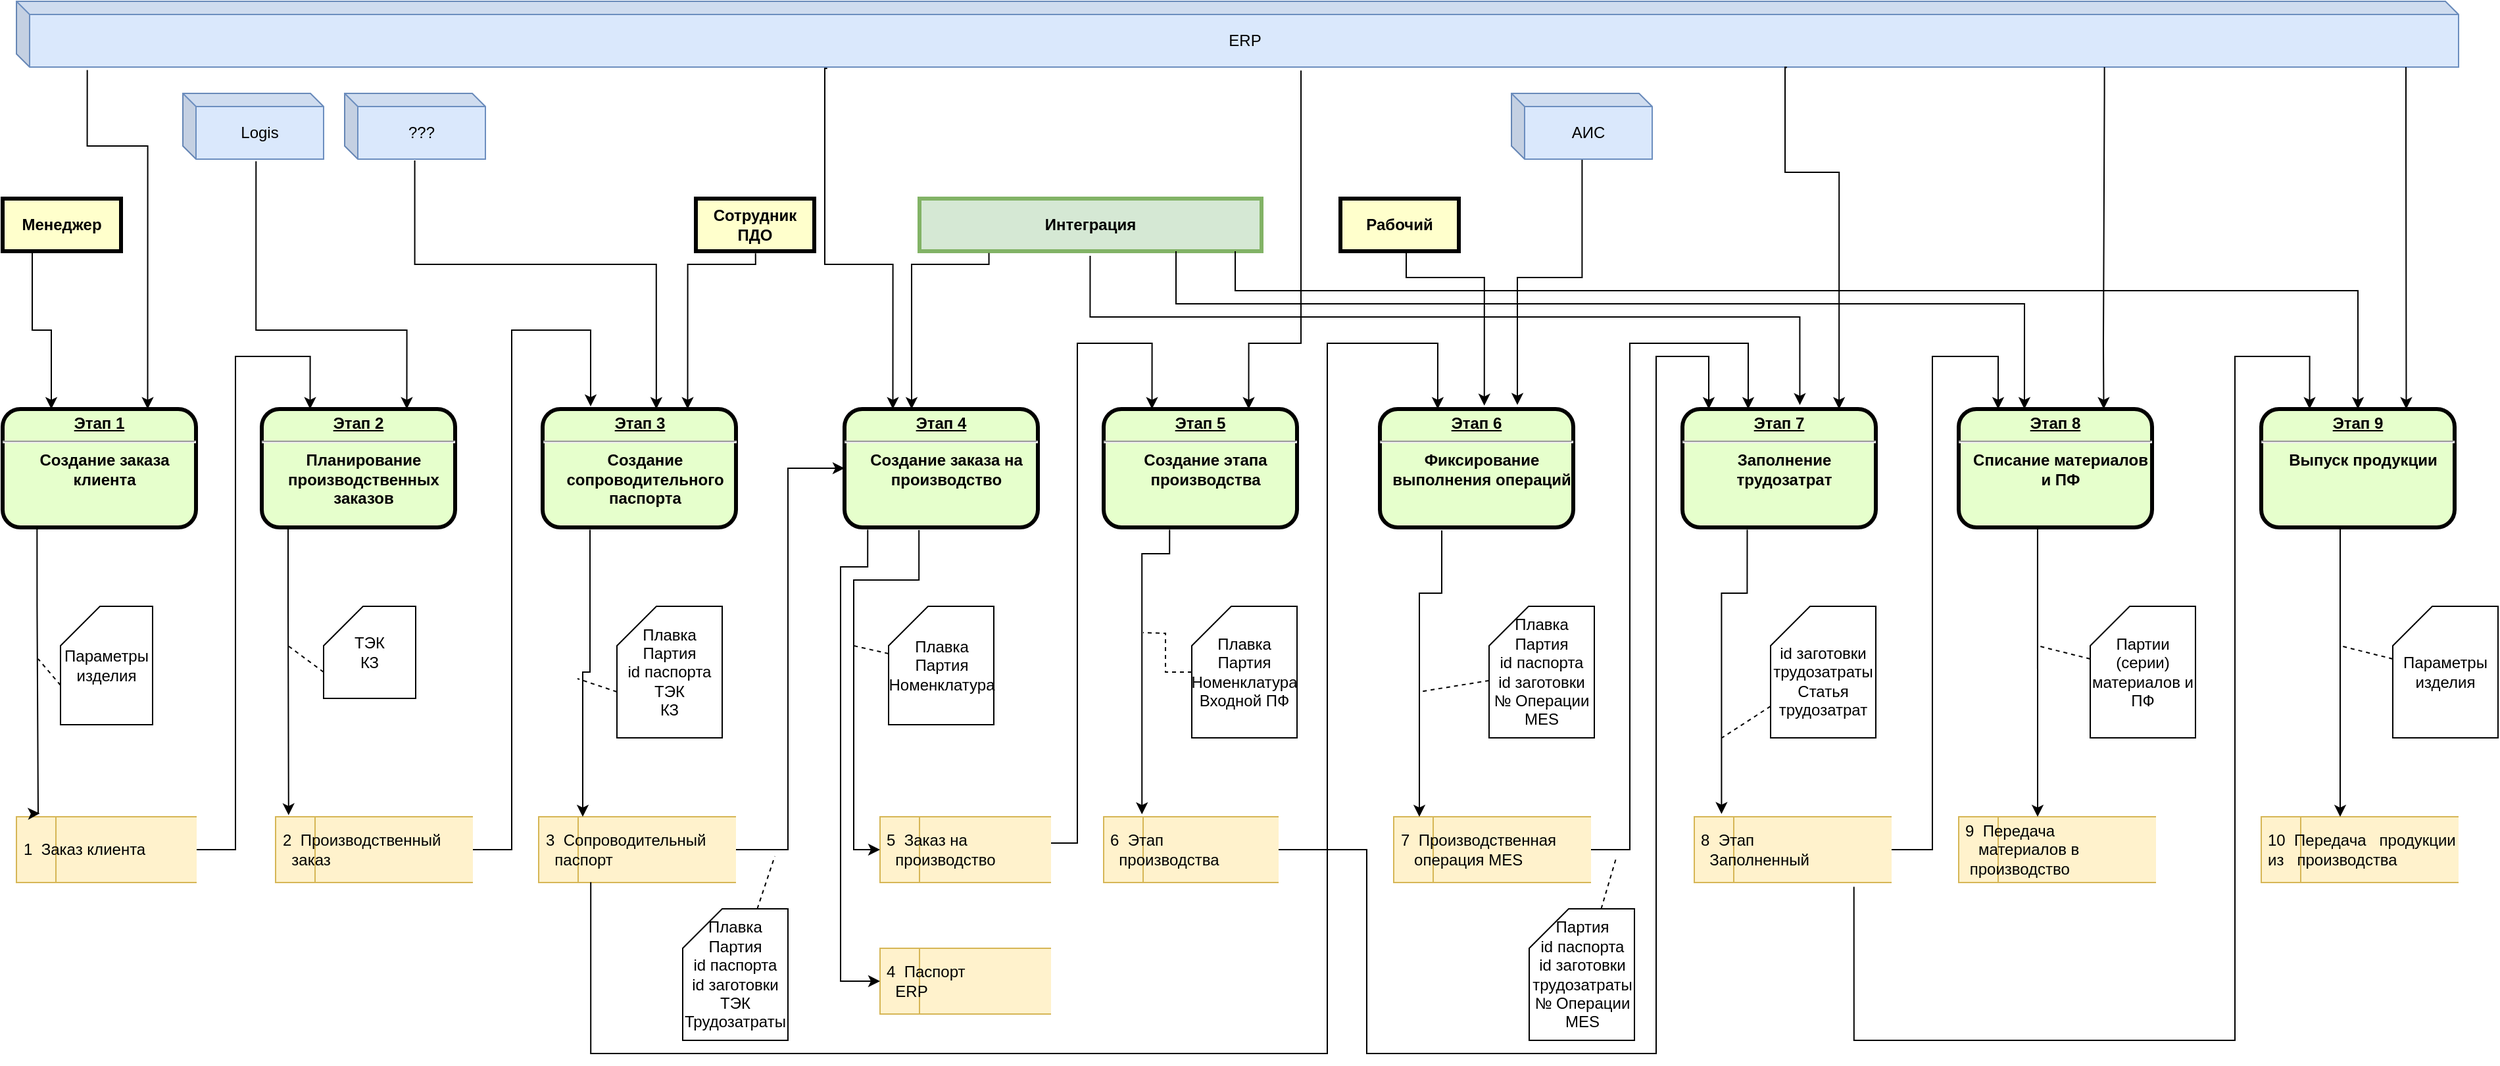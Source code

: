 <mxfile version="20.2.3" type="github">
  <diagram name="Page-1" id="c7558073-3199-34d8-9f00-42111426c3f3">
    <mxGraphModel dx="2425" dy="968" grid="1" gridSize="10" guides="1" tooltips="1" connect="1" arrows="1" fold="1" page="1" pageScale="1" pageWidth="826" pageHeight="1169" background="none" math="0" shadow="0">
      <root>
        <mxCell id="0" />
        <mxCell id="1" parent="0" />
        <mxCell id="8" value="&lt;p style=&quot;margin: 0px; margin-top: 4px; text-align: center; text-decoration: underline;&quot;&gt;&lt;strong&gt;Этап 1&lt;/strong&gt;&lt;/p&gt;&lt;hr&gt;&lt;p style=&quot;margin: 0px; margin-left: 8px;&quot;&gt;Создание заказа клиента&lt;/p&gt;" style="verticalAlign=middle;align=center;overflow=fill;fontSize=12;fontFamily=Helvetica;html=1;rounded=1;fontStyle=1;strokeWidth=3;fillColor=#E6FFCC;whiteSpace=wrap;" parent="1" vertex="1">
          <mxGeometry x="-797" y="320" width="147" height="90" as="geometry" />
        </mxCell>
        <mxCell id="12" value="Менеджер" style="whiteSpace=wrap;align=center;verticalAlign=middle;fontStyle=1;strokeWidth=3;fillColor=#FFFFCC" parent="1" vertex="1">
          <mxGeometry x="-797" y="160" width="90" height="40" as="geometry" />
        </mxCell>
        <mxCell id="iLyNXibkhxgOzHxXVg3C-97" value="ERP" style="shape=cube;whiteSpace=wrap;html=1;boundedLbl=1;backgroundOutline=1;darkOpacity=0.05;darkOpacity2=0.1;size=10;fillColor=#dae8fc;strokeColor=#6c8ebf;" parent="1" vertex="1">
          <mxGeometry x="-786.5" y="10" width="1856.5" height="50" as="geometry" />
        </mxCell>
        <mxCell id="iLyNXibkhxgOzHxXVg3C-98" value="Logis" style="shape=cube;whiteSpace=wrap;html=1;boundedLbl=1;backgroundOutline=1;darkOpacity=0.05;darkOpacity2=0.1;size=10;fillColor=#dae8fc;strokeColor=#6c8ebf;" parent="1" vertex="1">
          <mxGeometry x="-660" y="80" width="107" height="50" as="geometry" />
        </mxCell>
        <mxCell id="iLyNXibkhxgOzHxXVg3C-99" value="???" style="shape=cube;whiteSpace=wrap;html=1;boundedLbl=1;backgroundOutline=1;darkOpacity=0.05;darkOpacity2=0.1;size=10;fillColor=#dae8fc;strokeColor=#6c8ebf;" parent="1" vertex="1">
          <mxGeometry x="-537" y="80" width="107" height="50" as="geometry" />
        </mxCell>
        <mxCell id="iLyNXibkhxgOzHxXVg3C-100" value="АИС" style="shape=cube;whiteSpace=wrap;html=1;boundedLbl=1;backgroundOutline=1;darkOpacity=0.05;darkOpacity2=0.1;size=10;fillColor=#dae8fc;strokeColor=#6c8ebf;" parent="1" vertex="1">
          <mxGeometry x="350" y="80" width="107" height="50" as="geometry" />
        </mxCell>
        <mxCell id="iLyNXibkhxgOzHxXVg3C-102" value="Сотрудник ПДО" style="whiteSpace=wrap;align=center;verticalAlign=middle;fontStyle=1;strokeWidth=3;fillColor=#FFFFCC" parent="1" vertex="1">
          <mxGeometry x="-270" y="160" width="90" height="40" as="geometry" />
        </mxCell>
        <mxCell id="iLyNXibkhxgOzHxXVg3C-103" value="Интеграция" style="whiteSpace=wrap;align=center;verticalAlign=middle;fontStyle=1;strokeWidth=3;fillColor=#d5e8d4;strokeColor=#82b366;" parent="1" vertex="1">
          <mxGeometry x="-100" y="160" width="260" height="40" as="geometry" />
        </mxCell>
        <mxCell id="iLyNXibkhxgOzHxXVg3C-104" value="Рабочий" style="whiteSpace=wrap;align=center;verticalAlign=middle;fontStyle=1;strokeWidth=3;fillColor=#FFFFCC" parent="1" vertex="1">
          <mxGeometry x="220" y="160" width="90" height="40" as="geometry" />
        </mxCell>
        <mxCell id="iLyNXibkhxgOzHxXVg3C-105" value="&lt;p style=&quot;margin: 0px; margin-top: 4px; text-align: center; text-decoration: underline;&quot;&gt;&lt;strong&gt;Этап 2&lt;/strong&gt;&lt;/p&gt;&lt;hr&gt;&lt;p style=&quot;margin: 0px; margin-left: 8px;&quot;&gt;Планирование производственных заказов&lt;/p&gt;" style="verticalAlign=middle;align=center;overflow=fill;fontSize=12;fontFamily=Helvetica;html=1;rounded=1;fontStyle=1;strokeWidth=3;fillColor=#E6FFCC;whiteSpace=wrap;" parent="1" vertex="1">
          <mxGeometry x="-600" y="320" width="147" height="90" as="geometry" />
        </mxCell>
        <mxCell id="iLyNXibkhxgOzHxXVg3C-106" value="&lt;p style=&quot;margin: 0px; margin-top: 4px; text-align: center; text-decoration: underline;&quot;&gt;&lt;strong&gt;Этап 3&lt;/strong&gt;&lt;/p&gt;&lt;hr&gt;&lt;p style=&quot;margin: 0px; margin-left: 8px;&quot;&gt;Создание сопроводительного паспорта&lt;/p&gt;" style="verticalAlign=middle;align=center;overflow=fill;fontSize=12;fontFamily=Helvetica;html=1;rounded=1;fontStyle=1;strokeWidth=3;fillColor=#E6FFCC;whiteSpace=wrap;" parent="1" vertex="1">
          <mxGeometry x="-386.5" y="320" width="147" height="90" as="geometry" />
        </mxCell>
        <mxCell id="iLyNXibkhxgOzHxXVg3C-107" value="&lt;p style=&quot;margin: 0px; margin-top: 4px; text-align: center; text-decoration: underline;&quot;&gt;&lt;strong&gt;Этап 4&lt;/strong&gt;&lt;/p&gt;&lt;hr&gt;&lt;p style=&quot;margin: 0px; margin-left: 8px;&quot;&gt;Создание заказа на производство&lt;/p&gt;" style="verticalAlign=middle;align=center;overflow=fill;fontSize=12;fontFamily=Helvetica;html=1;rounded=1;fontStyle=1;strokeWidth=3;fillColor=#E6FFCC;whiteSpace=wrap;" parent="1" vertex="1">
          <mxGeometry x="-157" y="320" width="147" height="90" as="geometry" />
        </mxCell>
        <mxCell id="iLyNXibkhxgOzHxXVg3C-108" value="&lt;p style=&quot;margin: 0px; margin-top: 4px; text-align: center; text-decoration: underline;&quot;&gt;&lt;strong&gt;Этап 6&lt;/strong&gt;&lt;/p&gt;&lt;hr&gt;&lt;p style=&quot;margin: 0px; margin-left: 8px;&quot;&gt;Фиксирование выполнения операций&lt;/p&gt;" style="verticalAlign=middle;align=center;overflow=fill;fontSize=12;fontFamily=Helvetica;html=1;rounded=1;fontStyle=1;strokeWidth=3;fillColor=#E6FFCC;whiteSpace=wrap;" parent="1" vertex="1">
          <mxGeometry x="250" y="320" width="147" height="90" as="geometry" />
        </mxCell>
        <mxCell id="iLyNXibkhxgOzHxXVg3C-109" value="&lt;p style=&quot;margin: 0px; margin-top: 4px; text-align: center; text-decoration: underline;&quot;&gt;&lt;strong&gt;Этап 7&lt;/strong&gt;&lt;/p&gt;&lt;hr&gt;&lt;p style=&quot;margin: 0px; margin-left: 8px;&quot;&gt;Заполнение трудозатрат&lt;/p&gt;" style="verticalAlign=middle;align=center;overflow=fill;fontSize=12;fontFamily=Helvetica;html=1;rounded=1;fontStyle=1;strokeWidth=3;fillColor=#E6FFCC;whiteSpace=wrap;shadow=0;" parent="1" vertex="1">
          <mxGeometry x="480" y="320" width="147" height="90" as="geometry" />
        </mxCell>
        <mxCell id="iLyNXibkhxgOzHxXVg3C-110" value="&lt;p style=&quot;margin: 0px; margin-top: 4px; text-align: center; text-decoration: underline;&quot;&gt;&lt;strong&gt;Этап 8&lt;/strong&gt;&lt;/p&gt;&lt;hr&gt;&lt;p style=&quot;margin: 0px; margin-left: 8px;&quot;&gt;Списание материалов и ПФ&lt;/p&gt;" style="verticalAlign=middle;align=center;overflow=fill;fontSize=12;fontFamily=Helvetica;html=1;rounded=1;fontStyle=1;strokeWidth=3;fillColor=#E6FFCC;whiteSpace=wrap;" parent="1" vertex="1">
          <mxGeometry x="690" y="320" width="147" height="90" as="geometry" />
        </mxCell>
        <mxCell id="iLyNXibkhxgOzHxXVg3C-129" value="1&lt;span style=&quot;white-space: pre;&quot;&gt; &lt;/span&gt;&amp;nbsp;Заказ клиента" style="html=1;dashed=0;whitespace=wrap;shape=mxgraph.dfd.dataStoreID;align=left;spacingLeft=3;points=[[0,0],[0.5,0],[1,0],[0,0.5],[1,0.5],[0,1],[0.5,1],[1,1]];fillColor=#fff2cc;strokeColor=#d6b656;" parent="1" vertex="1">
          <mxGeometry x="-786.5" y="630" width="137" height="50" as="geometry" />
        </mxCell>
        <mxCell id="iLyNXibkhxgOzHxXVg3C-130" value="2&lt;span style=&quot;white-space: pre;&quot;&gt; &lt;/span&gt;&amp;nbsp;Производственный &lt;span style=&quot;white-space: pre;&quot;&gt; &lt;/span&gt;&amp;nbsp;заказ" style="html=1;dashed=0;whitespace=wrap;shape=mxgraph.dfd.dataStoreID;align=left;spacingLeft=3;points=[[0,0],[0.5,0],[1,0],[0,0.5],[1,0.5],[0,1],[0.5,1],[1,1]];whiteSpace=wrap;fillColor=#fff2cc;strokeColor=#d6b656;" parent="1" vertex="1">
          <mxGeometry x="-589.5" y="630" width="150" height="50" as="geometry" />
        </mxCell>
        <mxCell id="iLyNXibkhxgOzHxXVg3C-131" value="3&lt;span style=&quot;white-space: pre;&quot;&gt; &lt;/span&gt;&amp;nbsp;Сопроводительный &lt;span style=&quot;white-space: pre;&quot;&gt; &lt;/span&gt;&amp;nbsp;паспорт" style="html=1;dashed=0;whitespace=wrap;shape=mxgraph.dfd.dataStoreID;align=left;spacingLeft=3;points=[[0,0],[0.5,0],[1,0],[0,0.5],[1,0.5],[0,1],[0.5,1],[1,1]];whiteSpace=wrap;fillColor=#fff2cc;strokeColor=#d6b656;" parent="1" vertex="1">
          <mxGeometry x="-389.5" y="630" width="150" height="50" as="geometry" />
        </mxCell>
        <mxCell id="iLyNXibkhxgOzHxXVg3C-132" value="4&lt;span style=&quot;white-space: pre;&quot;&gt; &lt;/span&gt;&amp;nbsp;Паспорт&amp;nbsp;&lt;span style=&quot;white-space: pre;&quot;&gt; &lt;/span&gt;&amp;nbsp;&lt;br&gt;&lt;span style=&quot;white-space: pre;&quot;&gt; &lt;/span&gt;&amp;nbsp;ERP" style="html=1;dashed=0;whitespace=wrap;shape=mxgraph.dfd.dataStoreID;align=left;spacingLeft=3;points=[[0,0],[0.5,0],[1,0],[0,0.5],[1,0.5],[0,1],[0.5,1],[1,1]];whiteSpace=wrap;fillColor=#fff2cc;strokeColor=#d6b656;" parent="1" vertex="1">
          <mxGeometry x="-130" y="730" width="130" height="50" as="geometry" />
        </mxCell>
        <mxCell id="iLyNXibkhxgOzHxXVg3C-133" value="5&lt;span style=&quot;white-space: pre;&quot;&gt; &lt;/span&gt;&amp;nbsp;Заказ на &lt;span style=&quot;white-space: pre;&quot;&gt; &lt;/span&gt;&amp;nbsp;производство" style="html=1;dashed=0;whitespace=wrap;shape=mxgraph.dfd.dataStoreID;align=left;spacingLeft=3;points=[[0,0],[0.5,0],[1,0],[0,0.5],[1,0.5],[0,1],[0.5,1],[1,1]];whiteSpace=wrap;fillColor=#fff2cc;strokeColor=#d6b656;" parent="1" vertex="1">
          <mxGeometry x="-130" y="630" width="130" height="50" as="geometry" />
        </mxCell>
        <mxCell id="iLyNXibkhxgOzHxXVg3C-134" value="6&lt;span style=&quot;white-space: pre;&quot;&gt; &lt;/span&gt;&amp;nbsp;Этап&lt;br&gt;&lt;span style=&quot;white-space: pre;&quot;&gt; &lt;/span&gt;&amp;nbsp;производства" style="html=1;dashed=0;whitespace=wrap;shape=mxgraph.dfd.dataStoreID;align=left;spacingLeft=3;points=[[0,0],[0.5,0],[1,0],[0,0.5],[1,0.5],[0,1],[0.5,1],[1,1]];whiteSpace=wrap;fillColor=#fff2cc;strokeColor=#d6b656;" parent="1" vertex="1">
          <mxGeometry x="40" y="630" width="133" height="50" as="geometry" />
        </mxCell>
        <mxCell id="iLyNXibkhxgOzHxXVg3C-135" value="7&lt;span style=&quot;white-space: pre;&quot;&gt; &lt;/span&gt;&amp;nbsp;Производственная&lt;br&gt;&amp;nbsp;&lt;span style=&quot;white-space: pre;&quot;&gt; &lt;/span&gt;&amp;nbsp;операция MES" style="html=1;dashed=0;whitespace=wrap;shape=mxgraph.dfd.dataStoreID;align=left;spacingLeft=3;points=[[0,0],[0.5,0],[1,0],[0,0.5],[1,0.5],[0,1],[0.5,1],[1,1]];whiteSpace=wrap;fillColor=#fff2cc;strokeColor=#d6b656;" parent="1" vertex="1">
          <mxGeometry x="260.5" y="630" width="150" height="50" as="geometry" />
        </mxCell>
        <mxCell id="iLyNXibkhxgOzHxXVg3C-136" value="8&lt;span style=&quot;white-space: pre;&quot;&gt; &lt;/span&gt;&amp;nbsp;Этап&amp;nbsp;&lt;br&gt;&lt;span style=&quot;white-space: pre;&quot;&gt; &lt;/span&gt;&amp;nbsp;Заполненный" style="html=1;dashed=0;whitespace=wrap;shape=mxgraph.dfd.dataStoreID;align=left;spacingLeft=3;points=[[0,0],[0.5,0],[1,0],[0,0.5],[1,0.5],[0,1],[0.5,1],[1,1]];whiteSpace=wrap;fillColor=#fff2cc;strokeColor=#d6b656;" parent="1" vertex="1">
          <mxGeometry x="489" y="630" width="150" height="50" as="geometry" />
        </mxCell>
        <mxCell id="iLyNXibkhxgOzHxXVg3C-137" value="9&lt;span style=&quot;white-space: pre;&quot;&gt; &lt;/span&gt; Передача &lt;span style=&quot;white-space: pre;&quot;&gt; &lt;/span&gt; &lt;span style=&quot;white-space: pre;&quot;&gt; &lt;/span&gt;материалов в &lt;span style=&quot;white-space: pre;&quot;&gt; &lt;/span&gt;производство" style="html=1;dashed=0;whitespace=wrap;shape=mxgraph.dfd.dataStoreID;align=left;spacingLeft=3;points=[[0,0],[0.5,0],[1,0],[0,0.5],[1,0.5],[0,1],[0.5,1],[1,1]];whiteSpace=wrap;fillColor=#fff2cc;strokeColor=#d6b656;" parent="1" vertex="1">
          <mxGeometry x="690" y="630" width="150" height="50" as="geometry" />
        </mxCell>
        <mxCell id="iLyNXibkhxgOzHxXVg3C-168" style="rounded=0;orthogonalLoop=1;jettySize=auto;html=1;exitX=0;exitY=0;exitDx=0;exitDy=65;exitPerimeter=0;elbow=vertical;endArrow=none;endFill=0;dashed=1;" parent="1" source="iLyNXibkhxgOzHxXVg3C-159" edge="1">
          <mxGeometry relative="1" as="geometry">
            <mxPoint x="-360" y="525" as="targetPoint" />
          </mxGeometry>
        </mxCell>
        <mxCell id="iLyNXibkhxgOzHxXVg3C-159" value="Плавка&lt;br&gt;Партия&lt;br&gt;id паспорта&lt;br&gt;ТЭК&lt;br&gt;КЗ" style="shape=card;whiteSpace=wrap;html=1;" parent="1" vertex="1">
          <mxGeometry x="-330" y="470" width="80" height="100" as="geometry" />
        </mxCell>
        <mxCell id="iLyNXibkhxgOzHxXVg3C-167" style="rounded=0;orthogonalLoop=1;jettySize=auto;html=1;exitX=0;exitY=0;exitDx=0;exitDy=50;exitPerimeter=0;elbow=vertical;endArrow=none;endFill=0;dashed=1;" parent="1" source="iLyNXibkhxgOzHxXVg3C-160" edge="1">
          <mxGeometry relative="1" as="geometry">
            <mxPoint x="-580" y="500" as="targetPoint" />
          </mxGeometry>
        </mxCell>
        <mxCell id="iLyNXibkhxgOzHxXVg3C-160" value="ТЭК&lt;br&gt;КЗ" style="shape=card;whiteSpace=wrap;html=1;" parent="1" vertex="1">
          <mxGeometry x="-553" y="470" width="70" height="70" as="geometry" />
        </mxCell>
        <mxCell id="iLyNXibkhxgOzHxXVg3C-166" style="rounded=0;orthogonalLoop=1;jettySize=auto;html=1;exitX=0;exitY=0;exitDx=0;exitDy=60;exitPerimeter=0;elbow=vertical;endArrow=none;endFill=0;dashed=1;" parent="1" source="iLyNXibkhxgOzHxXVg3C-161" edge="1">
          <mxGeometry relative="1" as="geometry">
            <mxPoint x="-770" y="510" as="targetPoint" />
          </mxGeometry>
        </mxCell>
        <mxCell id="iLyNXibkhxgOzHxXVg3C-161" value="Параметры изделия" style="shape=card;whiteSpace=wrap;html=1;" parent="1" vertex="1">
          <mxGeometry x="-753" y="470" width="70" height="90" as="geometry" />
        </mxCell>
        <mxCell id="iLyNXibkhxgOzHxXVg3C-172" style="rounded=0;orthogonalLoop=1;jettySize=auto;html=1;elbow=vertical;dashed=1;endArrow=none;endFill=0;" parent="1" source="iLyNXibkhxgOzHxXVg3C-170" edge="1">
          <mxGeometry relative="1" as="geometry">
            <mxPoint x="-210" y="660" as="targetPoint" />
          </mxGeometry>
        </mxCell>
        <mxCell id="iLyNXibkhxgOzHxXVg3C-170" value="Плавка&lt;br&gt;Партия&lt;br&gt;id паспорта&lt;br&gt;id заготовки&lt;br&gt;ТЭК&lt;br&gt;Трудозатраты" style="shape=card;whiteSpace=wrap;html=1;" parent="1" vertex="1">
          <mxGeometry x="-280" y="700" width="80" height="100" as="geometry" />
        </mxCell>
        <mxCell id="iLyNXibkhxgOzHxXVg3C-174" style="edgeStyle=none;rounded=0;orthogonalLoop=1;jettySize=auto;html=1;dashed=1;endArrow=none;endFill=0;elbow=vertical;" parent="1" source="iLyNXibkhxgOzHxXVg3C-173" edge="1">
          <mxGeometry relative="1" as="geometry">
            <mxPoint x="-150" y="500" as="targetPoint" />
          </mxGeometry>
        </mxCell>
        <mxCell id="iLyNXibkhxgOzHxXVg3C-173" value="Плавка&lt;br&gt;Партия&lt;br&gt;Номенклатура&lt;br&gt;" style="shape=card;whiteSpace=wrap;html=1;" parent="1" vertex="1">
          <mxGeometry x="-123.5" y="470" width="80" height="90" as="geometry" />
        </mxCell>
        <mxCell id="iLyNXibkhxgOzHxXVg3C-176" style="edgeStyle=none;rounded=0;orthogonalLoop=1;jettySize=auto;html=1;dashed=1;endArrow=none;endFill=0;elbow=vertical;" parent="1" source="iLyNXibkhxgOzHxXVg3C-175" edge="1">
          <mxGeometry relative="1" as="geometry">
            <mxPoint x="280" y="535.0" as="targetPoint" />
          </mxGeometry>
        </mxCell>
        <mxCell id="iLyNXibkhxgOzHxXVg3C-175" value="Плавка&lt;br&gt;Партия&lt;br&gt;id паспорта&lt;br&gt;id заготовки&lt;br&gt;№ Операции MES" style="shape=card;whiteSpace=wrap;html=1;" parent="1" vertex="1">
          <mxGeometry x="333" y="470" width="80" height="100" as="geometry" />
        </mxCell>
        <mxCell id="iLyNXibkhxgOzHxXVg3C-178" style="edgeStyle=none;rounded=0;orthogonalLoop=1;jettySize=auto;html=1;dashed=1;endArrow=none;endFill=0;elbow=vertical;" parent="1" source="iLyNXibkhxgOzHxXVg3C-177" edge="1">
          <mxGeometry relative="1" as="geometry">
            <mxPoint x="430" y="660" as="targetPoint" />
          </mxGeometry>
        </mxCell>
        <mxCell id="iLyNXibkhxgOzHxXVg3C-177" value="Партия&lt;br&gt;id паспорта&lt;br&gt;id заготовки&lt;br&gt;трудозатраты&lt;br&gt;№ Операции MES" style="shape=card;whiteSpace=wrap;html=1;" parent="1" vertex="1">
          <mxGeometry x="363.5" y="700" width="80" height="100" as="geometry" />
        </mxCell>
        <mxCell id="iLyNXibkhxgOzHxXVg3C-182" style="edgeStyle=none;rounded=0;orthogonalLoop=1;jettySize=auto;html=1;dashed=1;endArrow=none;endFill=0;elbow=vertical;" parent="1" source="iLyNXibkhxgOzHxXVg3C-180" edge="1">
          <mxGeometry relative="1" as="geometry">
            <mxPoint x="510" y="570" as="targetPoint" />
          </mxGeometry>
        </mxCell>
        <mxCell id="iLyNXibkhxgOzHxXVg3C-180" value="&lt;br&gt;id заготовки&lt;br&gt;трудозатраты&lt;br&gt;Статья трудозатрат" style="shape=card;whiteSpace=wrap;html=1;" parent="1" vertex="1">
          <mxGeometry x="547" y="470" width="80" height="100" as="geometry" />
        </mxCell>
        <mxCell id="iLyNXibkhxgOzHxXVg3C-185" style="edgeStyle=none;rounded=0;orthogonalLoop=1;jettySize=auto;html=1;dashed=1;endArrow=none;endFill=0;elbow=vertical;" parent="1" source="iLyNXibkhxgOzHxXVg3C-181" edge="1">
          <mxGeometry relative="1" as="geometry">
            <mxPoint x="750" y="500" as="targetPoint" />
          </mxGeometry>
        </mxCell>
        <mxCell id="iLyNXibkhxgOzHxXVg3C-181" value="Партии (серии) материалов и ПФ" style="shape=card;whiteSpace=wrap;html=1;" parent="1" vertex="1">
          <mxGeometry x="790" y="470" width="80" height="100" as="geometry" />
        </mxCell>
        <mxCell id="gDf4PboOrb0UgYzDx0ND-12" value="&lt;p style=&quot;margin: 0px; margin-top: 4px; text-align: center; text-decoration: underline;&quot;&gt;&lt;strong&gt;Этап 5&lt;/strong&gt;&lt;/p&gt;&lt;hr&gt;&lt;p style=&quot;margin: 0px; margin-left: 8px;&quot;&gt;Создание этапа производства&lt;/p&gt;" style="verticalAlign=middle;align=center;overflow=fill;fontSize=12;fontFamily=Helvetica;html=1;rounded=1;fontStyle=1;strokeWidth=3;fillColor=#E6FFCC;whiteSpace=wrap;" parent="1" vertex="1">
          <mxGeometry x="40" y="320" width="147" height="90" as="geometry" />
        </mxCell>
        <mxCell id="gDf4PboOrb0UgYzDx0ND-16" style="edgeStyle=orthogonalEdgeStyle;rounded=0;orthogonalLoop=1;jettySize=auto;html=1;strokeWidth=1;dashed=1;endArrow=none;endFill=0;" parent="1" source="gDf4PboOrb0UgYzDx0ND-15" edge="1">
          <mxGeometry relative="1" as="geometry">
            <mxPoint x="70" y="490" as="targetPoint" />
          </mxGeometry>
        </mxCell>
        <mxCell id="gDf4PboOrb0UgYzDx0ND-15" value="Плавка&lt;br&gt;Партия&lt;br&gt;Номенклатура&lt;br&gt;Входной ПФ" style="shape=card;whiteSpace=wrap;html=1;" parent="1" vertex="1">
          <mxGeometry x="107" y="470" width="80" height="100" as="geometry" />
        </mxCell>
        <mxCell id="gDf4PboOrb0UgYzDx0ND-18" value="&lt;p style=&quot;margin: 0px; margin-top: 4px; text-align: center; text-decoration: underline;&quot;&gt;&lt;strong&gt;Этап 9&lt;/strong&gt;&lt;/p&gt;&lt;hr&gt;&lt;p style=&quot;margin: 0px; margin-left: 8px;&quot;&gt;Выпуск продукции&lt;/p&gt;" style="verticalAlign=middle;align=center;overflow=fill;fontSize=12;fontFamily=Helvetica;html=1;rounded=1;fontStyle=1;strokeWidth=3;fillColor=#E6FFCC;whiteSpace=wrap;" parent="1" vertex="1">
          <mxGeometry x="920" y="320" width="147" height="90" as="geometry" />
        </mxCell>
        <mxCell id="gDf4PboOrb0UgYzDx0ND-19" value="10&lt;span style=&quot;white-space: pre;&quot;&gt; &lt;/span&gt; Передача &lt;span style=&quot;&quot;&gt; &lt;/span&gt;&lt;span style=&quot;white-space: pre;&quot;&gt; &lt;/span&gt;&amp;nbsp;продукции из &lt;span style=&quot;&quot;&gt; &lt;/span&gt;&amp;nbsp;&lt;span style=&quot;white-space: pre;&quot;&gt; &lt;/span&gt;производства" style="html=1;dashed=0;whitespace=wrap;shape=mxgraph.dfd.dataStoreID;align=left;spacingLeft=3;points=[[0,0],[0.5,0],[1,0],[0,0.5],[1,0.5],[0,1],[0.5,1],[1,1]];whiteSpace=wrap;fillColor=#fff2cc;strokeColor=#d6b656;" parent="1" vertex="1">
          <mxGeometry x="920" y="630" width="150" height="50" as="geometry" />
        </mxCell>
        <mxCell id="gDf4PboOrb0UgYzDx0ND-20" style="edgeStyle=none;rounded=0;orthogonalLoop=1;jettySize=auto;html=1;dashed=1;endArrow=none;endFill=0;elbow=vertical;" parent="1" source="gDf4PboOrb0UgYzDx0ND-21" edge="1">
          <mxGeometry relative="1" as="geometry">
            <mxPoint x="980" y="500" as="targetPoint" />
          </mxGeometry>
        </mxCell>
        <mxCell id="gDf4PboOrb0UgYzDx0ND-21" value="Параметры изделия" style="shape=card;whiteSpace=wrap;html=1;" parent="1" vertex="1">
          <mxGeometry x="1020" y="470" width="80" height="100" as="geometry" />
        </mxCell>
        <object label="8" id="MsESzmisW472ssosQy6s-28">
          <mxCell parent="0" />
        </object>
        <mxCell id="MsESzmisW472ssosQy6s-29" style="edgeStyle=orthogonalEdgeStyle;rounded=0;orthogonalLoop=1;jettySize=auto;html=1;entryX=0.75;entryY=0;entryDx=0;entryDy=0;exitX=0.855;exitY=1;exitDx=0;exitDy=0;exitPerimeter=0;strokeWidth=1;endSize=6;" parent="MsESzmisW472ssosQy6s-28" source="iLyNXibkhxgOzHxXVg3C-97" target="iLyNXibkhxgOzHxXVg3C-110" edge="1">
          <mxGeometry relative="1" as="geometry">
            <Array as="points">
              <mxPoint x="801" y="80" />
              <mxPoint x="800" y="80" />
              <mxPoint x="800" y="270" />
              <mxPoint x="800" y="270" />
            </Array>
            <mxPoint x="780" y="80" as="sourcePoint" />
            <mxPoint x="800" y="290" as="targetPoint" />
          </mxGeometry>
        </mxCell>
        <mxCell id="MsESzmisW472ssosQy6s-30" style="edgeStyle=orthogonalEdgeStyle;rounded=0;orthogonalLoop=1;jettySize=auto;html=1;entryX=0.75;entryY=0;entryDx=0;entryDy=0;endArrow=classic;endFill=1;strokeWidth=1;endSize=6;" parent="MsESzmisW472ssosQy6s-28" edge="1">
          <mxGeometry relative="1" as="geometry">
            <Array as="points">
              <mxPoint x="1030" y="120" />
              <mxPoint x="1030" y="120" />
            </Array>
            <mxPoint x="1030" y="60" as="sourcePoint" />
            <mxPoint x="1030.25" y="320" as="targetPoint" />
          </mxGeometry>
        </mxCell>
        <mxCell id="MsESzmisW472ssosQy6s-31" style="edgeStyle=orthogonalEdgeStyle;rounded=0;orthogonalLoop=1;jettySize=auto;html=1;entryX=0.34;entryY=0;entryDx=0;entryDy=0;entryPerimeter=0;exitX=0.75;exitY=1;exitDx=0;exitDy=0;strokeWidth=1;endSize=6;" parent="MsESzmisW472ssosQy6s-28" source="iLyNXibkhxgOzHxXVg3C-103" target="iLyNXibkhxgOzHxXVg3C-110" edge="1">
          <mxGeometry relative="1" as="geometry">
            <mxPoint x="740" y="290" as="targetPoint" />
            <Array as="points">
              <mxPoint x="95" y="240" />
              <mxPoint x="740" y="240" />
            </Array>
            <mxPoint x="90" y="210" as="sourcePoint" />
          </mxGeometry>
        </mxCell>
        <mxCell id="MsESzmisW472ssosQy6s-32" style="edgeStyle=orthogonalEdgeStyle;rounded=0;orthogonalLoop=1;jettySize=auto;html=1;entryX=0.4;entryY=0;entryDx=0;entryDy=0;entryPerimeter=0;exitX=0.408;exitY=1.004;exitDx=0;exitDy=0;exitPerimeter=0;strokeWidth=1;endSize=6;" parent="MsESzmisW472ssosQy6s-28" source="iLyNXibkhxgOzHxXVg3C-110" target="iLyNXibkhxgOzHxXVg3C-137" edge="1">
          <mxGeometry relative="1" as="geometry">
            <Array as="points" />
            <mxPoint x="750" y="440" as="sourcePoint" />
            <mxPoint x="750" y="590" as="targetPoint" />
          </mxGeometry>
        </mxCell>
        <mxCell id="MsESzmisW472ssosQy6s-33" style="edgeStyle=orthogonalEdgeStyle;rounded=0;orthogonalLoop=1;jettySize=auto;html=1;exitX=1;exitY=0.5;exitDx=0;exitDy=0;entryX=0.204;entryY=0;entryDx=0;entryDy=0;entryPerimeter=0;strokeWidth=1;endSize=6;" parent="MsESzmisW472ssosQy6s-28" source="iLyNXibkhxgOzHxXVg3C-136" target="iLyNXibkhxgOzHxXVg3C-110" edge="1">
          <mxGeometry relative="1" as="geometry">
            <mxPoint x="720" y="300" as="targetPoint" />
            <Array as="points">
              <mxPoint x="670" y="655" />
              <mxPoint x="670" y="280" />
              <mxPoint x="720" y="280" />
            </Array>
            <mxPoint x="660" y="650" as="sourcePoint" />
          </mxGeometry>
        </mxCell>
        <mxCell id="MsESzmisW472ssosQy6s-34" style="edgeStyle=orthogonalEdgeStyle;rounded=0;orthogonalLoop=1;jettySize=auto;html=1;entryX=0.25;entryY=0;entryDx=0;entryDy=0;endArrow=classic;endFill=1;strokeWidth=1;exitX=0.809;exitY=1.064;exitDx=0;exitDy=0;exitPerimeter=0;endSize=6;" parent="MsESzmisW472ssosQy6s-28" source="iLyNXibkhxgOzHxXVg3C-136" edge="1">
          <mxGeometry relative="1" as="geometry">
            <Array as="points">
              <mxPoint x="610" y="800" />
              <mxPoint x="900" y="800" />
              <mxPoint x="900" y="280" />
              <mxPoint x="957" y="280" />
            </Array>
            <mxPoint x="610" y="700" as="sourcePoint" />
            <mxPoint x="956.75" y="320" as="targetPoint" />
          </mxGeometry>
        </mxCell>
        <mxCell id="MsESzmisW472ssosQy6s-35" style="edgeStyle=orthogonalEdgeStyle;rounded=0;orthogonalLoop=1;jettySize=auto;html=1;strokeWidth=1;endSize=6;" parent="MsESzmisW472ssosQy6s-28" edge="1">
          <mxGeometry relative="1" as="geometry">
            <Array as="points">
              <mxPoint x="980" y="550" />
              <mxPoint x="980" y="550" />
            </Array>
            <mxPoint x="980" y="410" as="sourcePoint" />
            <mxPoint x="980" y="630" as="targetPoint" />
          </mxGeometry>
        </mxCell>
        <mxCell id="MsESzmisW472ssosQy6s-37" style="edgeStyle=orthogonalEdgeStyle;rounded=0;orthogonalLoop=1;jettySize=auto;html=1;entryX=0.5;entryY=0;entryDx=0;entryDy=0;strokeWidth=1;endSize=6;" parent="MsESzmisW472ssosQy6s-28" source="iLyNXibkhxgOzHxXVg3C-103" target="gDf4PboOrb0UgYzDx0ND-18" edge="1">
          <mxGeometry relative="1" as="geometry">
            <Array as="points">
              <mxPoint x="140" y="230" />
              <mxPoint x="994" y="230" />
            </Array>
          </mxGeometry>
        </mxCell>
        <object label="7" id="MsESzmisW472ssosQy6s-14">
          <mxCell parent="0" />
        </object>
        <mxCell id="MsESzmisW472ssosQy6s-22" style="edgeStyle=orthogonalEdgeStyle;rounded=0;orthogonalLoop=1;jettySize=auto;html=1;strokeWidth=1;shadow=0;exitX=0.725;exitY=1.005;exitDx=0;exitDy=0;exitPerimeter=0;entryX=0.81;entryY=0;entryDx=0;entryDy=0;entryPerimeter=0;" parent="MsESzmisW472ssosQy6s-14" source="iLyNXibkhxgOzHxXVg3C-97" target="iLyNXibkhxgOzHxXVg3C-109" edge="1">
          <mxGeometry relative="1" as="geometry">
            <Array as="points">
              <mxPoint x="558" y="60" />
              <mxPoint x="558" y="140" />
              <mxPoint x="599" y="140" />
            </Array>
            <mxPoint x="620" y="310" as="targetPoint" />
            <mxPoint x="558" y="80" as="sourcePoint" />
          </mxGeometry>
        </mxCell>
        <mxCell id="MsESzmisW472ssosQy6s-23" style="edgeStyle=orthogonalEdgeStyle;rounded=0;orthogonalLoop=1;jettySize=auto;html=1;strokeWidth=1;shadow=0;entryX=0.607;entryY=-0.034;entryDx=0;entryDy=0;entryPerimeter=0;exitX=0.499;exitY=1.089;exitDx=0;exitDy=0;exitPerimeter=0;" parent="MsESzmisW472ssosQy6s-14" source="iLyNXibkhxgOzHxXVg3C-103" target="iLyNXibkhxgOzHxXVg3C-109" edge="1">
          <mxGeometry relative="1" as="geometry">
            <Array as="points">
              <mxPoint x="30" y="250" />
              <mxPoint x="569" y="250" />
            </Array>
            <mxPoint x="570" y="290" as="targetPoint" />
            <mxPoint x="30" y="210" as="sourcePoint" />
          </mxGeometry>
        </mxCell>
        <mxCell id="MsESzmisW472ssosQy6s-24" style="edgeStyle=orthogonalEdgeStyle;rounded=0;orthogonalLoop=1;jettySize=auto;html=1;exitX=0.335;exitY=1.019;exitDx=0;exitDy=0;exitPerimeter=0;entryX=0.138;entryY=-0.043;entryDx=0;entryDy=0;entryPerimeter=0;strokeWidth=1;" parent="MsESzmisW472ssosQy6s-14" source="iLyNXibkhxgOzHxXVg3C-109" target="iLyNXibkhxgOzHxXVg3C-136" edge="1">
          <mxGeometry relative="1" as="geometry">
            <Array as="points">
              <mxPoint x="529" y="460" />
              <mxPoint x="510" y="460" />
            </Array>
            <mxPoint x="530" y="440" as="sourcePoint" />
            <mxPoint x="510" y="600" as="targetPoint" />
          </mxGeometry>
        </mxCell>
        <mxCell id="MsESzmisW472ssosQy6s-25" style="edgeStyle=orthogonalEdgeStyle;rounded=0;orthogonalLoop=1;jettySize=auto;html=1;strokeWidth=1;shadow=0;entryX=0.136;entryY=0;entryDx=0;entryDy=0;entryPerimeter=0;exitX=1;exitY=0.5;exitDx=0;exitDy=0;" parent="MsESzmisW472ssosQy6s-14" source="iLyNXibkhxgOzHxXVg3C-134" target="iLyNXibkhxgOzHxXVg3C-109" edge="1">
          <mxGeometry relative="1" as="geometry">
            <mxPoint x="500" y="300" as="targetPoint" />
            <Array as="points">
              <mxPoint x="240" y="655" />
              <mxPoint x="240" y="810" />
              <mxPoint x="460" y="810" />
              <mxPoint x="460" y="280" />
              <mxPoint x="500" y="280" />
            </Array>
            <mxPoint x="190" y="655" as="sourcePoint" />
          </mxGeometry>
        </mxCell>
        <mxCell id="MsESzmisW472ssosQy6s-26" style="edgeStyle=orthogonalEdgeStyle;rounded=0;orthogonalLoop=1;jettySize=auto;html=1;strokeWidth=1;shadow=0;entryX=0.34;entryY=0;entryDx=0;entryDy=0;entryPerimeter=0;exitX=1;exitY=0.5;exitDx=0;exitDy=0;" parent="MsESzmisW472ssosQy6s-14" source="iLyNXibkhxgOzHxXVg3C-135" target="iLyNXibkhxgOzHxXVg3C-109" edge="1">
          <mxGeometry relative="1" as="geometry">
            <mxPoint x="540" y="300" as="targetPoint" />
            <Array as="points">
              <mxPoint x="440" y="655" />
              <mxPoint x="440" y="270" />
              <mxPoint x="530" y="270" />
            </Array>
            <mxPoint x="420" y="660" as="sourcePoint" />
          </mxGeometry>
        </mxCell>
        <object label="6" id="MsESzmisW472ssosQy6s-13">
          <mxCell parent="0" />
        </object>
        <mxCell id="MsESzmisW472ssosQy6s-18" style="edgeStyle=orthogonalEdgeStyle;rounded=0;orthogonalLoop=1;jettySize=auto;html=1;exitX=0.502;exitY=1.011;exitDx=0;exitDy=0;exitPerimeter=0;entryX=0.711;entryY=-0.035;entryDx=0;entryDy=0;entryPerimeter=0;" parent="MsESzmisW472ssosQy6s-13" source="iLyNXibkhxgOzHxXVg3C-100" target="iLyNXibkhxgOzHxXVg3C-108" edge="1">
          <mxGeometry relative="1" as="geometry">
            <mxPoint x="350" y="290" as="targetPoint" />
            <Array as="points">
              <mxPoint x="404" y="220" />
              <mxPoint x="355" y="220" />
            </Array>
            <mxPoint x="403" y="150" as="sourcePoint" />
          </mxGeometry>
        </mxCell>
        <mxCell id="MsESzmisW472ssosQy6s-19" style="edgeStyle=orthogonalEdgeStyle;rounded=0;orthogonalLoop=1;jettySize=auto;html=1;exitX=0.556;exitY=1.021;exitDx=0;exitDy=0;exitPerimeter=0;entryX=0.54;entryY=-0.029;entryDx=0;entryDy=0;entryPerimeter=0;" parent="MsESzmisW472ssosQy6s-13" source="iLyNXibkhxgOzHxXVg3C-104" target="iLyNXibkhxgOzHxXVg3C-108" edge="1">
          <mxGeometry relative="1" as="geometry">
            <Array as="points">
              <mxPoint x="270" y="220" />
              <mxPoint x="329" y="220" />
            </Array>
            <mxPoint x="270" y="210" as="sourcePoint" />
            <mxPoint x="330" y="290" as="targetPoint" />
          </mxGeometry>
        </mxCell>
        <mxCell id="MsESzmisW472ssosQy6s-20" style="edgeStyle=orthogonalEdgeStyle;rounded=0;orthogonalLoop=1;jettySize=auto;html=1;strokeWidth=1;shadow=0;sketch=0;exitX=0.32;exitY=1.025;exitDx=0;exitDy=0;exitPerimeter=0;entryX=0.13;entryY=0;entryDx=0;entryDy=0;entryPerimeter=0;" parent="MsESzmisW472ssosQy6s-13" source="iLyNXibkhxgOzHxXVg3C-108" target="iLyNXibkhxgOzHxXVg3C-135" edge="1">
          <mxGeometry relative="1" as="geometry">
            <Array as="points">
              <mxPoint x="297" y="460" />
              <mxPoint x="280" y="460" />
            </Array>
            <mxPoint x="297.49" y="420" as="sourcePoint" />
            <mxPoint x="280" y="610" as="targetPoint" />
          </mxGeometry>
        </mxCell>
        <mxCell id="MsESzmisW472ssosQy6s-21" style="edgeStyle=orthogonalEdgeStyle;rounded=0;orthogonalLoop=1;jettySize=auto;html=1;entryX=0.299;entryY=0;entryDx=0;entryDy=0;entryPerimeter=0;exitX=0.264;exitY=0.996;exitDx=0;exitDy=0;exitPerimeter=0;" parent="MsESzmisW472ssosQy6s-13" source="iLyNXibkhxgOzHxXVg3C-131" target="iLyNXibkhxgOzHxXVg3C-108" edge="1">
          <mxGeometry relative="1" as="geometry">
            <mxPoint x="294" y="310" as="targetPoint" />
            <Array as="points">
              <mxPoint x="-350" y="810" />
              <mxPoint x="210" y="810" />
              <mxPoint x="210" y="270" />
              <mxPoint x="294" y="270" />
            </Array>
            <mxPoint x="-350" y="700" as="sourcePoint" />
          </mxGeometry>
        </mxCell>
        <object label="5" id="MsESzmisW472ssosQy6s-12">
          <mxCell parent="0" />
        </object>
        <mxCell id="MsESzmisW472ssosQy6s-15" style="edgeStyle=orthogonalEdgeStyle;rounded=0;orthogonalLoop=1;jettySize=auto;html=1;exitX=0.526;exitY=1.052;exitDx=0;exitDy=0;exitPerimeter=0;entryX=0.75;entryY=0;entryDx=0;entryDy=0;" parent="MsESzmisW472ssosQy6s-12" source="iLyNXibkhxgOzHxXVg3C-97" target="gDf4PboOrb0UgYzDx0ND-12" edge="1">
          <mxGeometry relative="1" as="geometry">
            <mxPoint x="150" y="300" as="targetPoint" />
            <Array as="points">
              <mxPoint x="190" y="270" />
              <mxPoint x="150" y="270" />
            </Array>
            <mxPoint x="190" y="90" as="sourcePoint" />
          </mxGeometry>
        </mxCell>
        <mxCell id="MsESzmisW472ssosQy6s-16" style="edgeStyle=orthogonalEdgeStyle;rounded=0;orthogonalLoop=1;jettySize=auto;html=1;strokeWidth=1;shadow=0;exitX=0.341;exitY=1.019;exitDx=0;exitDy=0;exitPerimeter=0;entryX=0.219;entryY=-0.038;entryDx=0;entryDy=0;entryPerimeter=0;" parent="MsESzmisW472ssosQy6s-12" source="gDf4PboOrb0UgYzDx0ND-12" target="iLyNXibkhxgOzHxXVg3C-134" edge="1">
          <mxGeometry relative="1" as="geometry">
            <mxPoint x="70" y="610" as="targetPoint" />
            <Array as="points">
              <mxPoint x="90" y="430" />
              <mxPoint x="69" y="430" />
            </Array>
            <mxPoint x="90" y="430" as="sourcePoint" />
          </mxGeometry>
        </mxCell>
        <mxCell id="MsESzmisW472ssosQy6s-17" style="edgeStyle=orthogonalEdgeStyle;rounded=0;orthogonalLoop=1;jettySize=auto;html=1;entryX=0.25;entryY=0;entryDx=0;entryDy=0;exitX=1;exitY=0.4;exitDx=0;exitDy=0;exitPerimeter=0;" parent="MsESzmisW472ssosQy6s-12" source="iLyNXibkhxgOzHxXVg3C-133" target="gDf4PboOrb0UgYzDx0ND-12" edge="1">
          <mxGeometry relative="1" as="geometry">
            <mxPoint x="10" y="650" as="sourcePoint" />
            <Array as="points">
              <mxPoint x="20" y="650" />
              <mxPoint x="20" y="270" />
              <mxPoint x="77" y="270" />
            </Array>
            <mxPoint x="76.75" y="300" as="targetPoint" />
          </mxGeometry>
        </mxCell>
        <mxCell id="gDf4PboOrb0UgYzDx0ND-119" value="4" parent="0" />
        <mxCell id="gDf4PboOrb0UgYzDx0ND-124" style="edgeStyle=orthogonalEdgeStyle;rounded=0;orthogonalLoop=1;jettySize=auto;html=1;exitX=0.332;exitY=1.02;exitDx=0;exitDy=0;exitPerimeter=0;entryX=0.25;entryY=0;entryDx=0;entryDy=0;strokeWidth=1;endSize=6;" parent="gDf4PboOrb0UgYzDx0ND-119" source="iLyNXibkhxgOzHxXVg3C-97" target="iLyNXibkhxgOzHxXVg3C-107" edge="1">
          <mxGeometry relative="1" as="geometry">
            <Array as="points">
              <mxPoint x="-172" y="61" />
              <mxPoint x="-172" y="210" />
              <mxPoint x="-120" y="210" />
            </Array>
            <mxPoint x="-170" y="80" as="sourcePoint" />
            <mxPoint x="-120" y="300" as="targetPoint" />
          </mxGeometry>
        </mxCell>
        <mxCell id="gDf4PboOrb0UgYzDx0ND-125" style="edgeStyle=orthogonalEdgeStyle;rounded=0;orthogonalLoop=1;jettySize=auto;html=1;exitX=0.203;exitY=1.033;exitDx=0;exitDy=0;exitPerimeter=0;entryX=0.347;entryY=0;entryDx=0;entryDy=0;entryPerimeter=0;strokeWidth=1;endSize=6;" parent="gDf4PboOrb0UgYzDx0ND-119" source="iLyNXibkhxgOzHxXVg3C-103" target="iLyNXibkhxgOzHxXVg3C-107" edge="1">
          <mxGeometry relative="1" as="geometry">
            <Array as="points">
              <mxPoint x="-47" y="210" />
              <mxPoint x="-106" y="210" />
            </Array>
            <mxPoint x="-30" y="220" as="sourcePoint" />
            <mxPoint x="-106" y="310" as="targetPoint" />
          </mxGeometry>
        </mxCell>
        <mxCell id="gDf4PboOrb0UgYzDx0ND-126" style="edgeStyle=orthogonalEdgeStyle;rounded=0;orthogonalLoop=1;jettySize=auto;html=1;exitX=0.385;exitY=1.022;exitDx=0;exitDy=0;exitPerimeter=0;entryX=0;entryY=0.5;entryDx=0;entryDy=0;strokeWidth=1;endSize=6;" parent="gDf4PboOrb0UgYzDx0ND-119" source="iLyNXibkhxgOzHxXVg3C-107" target="iLyNXibkhxgOzHxXVg3C-133" edge="1">
          <mxGeometry relative="1" as="geometry">
            <mxPoint x="-140" y="670" as="targetPoint" />
            <Array as="points">
              <mxPoint x="-100" y="450" />
              <mxPoint x="-150" y="450" />
              <mxPoint x="-150" y="655" />
            </Array>
            <mxPoint x="-100" y="420" as="sourcePoint" />
          </mxGeometry>
        </mxCell>
        <mxCell id="gDf4PboOrb0UgYzDx0ND-127" style="edgeStyle=orthogonalEdgeStyle;rounded=0;orthogonalLoop=1;jettySize=auto;html=1;entryX=0;entryY=0.5;entryDx=0;entryDy=0;exitX=0.12;exitY=1.019;exitDx=0;exitDy=0;exitPerimeter=0;strokeWidth=1;endSize=6;" parent="gDf4PboOrb0UgYzDx0ND-119" source="iLyNXibkhxgOzHxXVg3C-107" target="iLyNXibkhxgOzHxXVg3C-132" edge="1">
          <mxGeometry relative="1" as="geometry">
            <mxPoint x="-131.69" y="755.55" as="targetPoint" />
            <Array as="points">
              <mxPoint x="-139" y="440" />
              <mxPoint x="-160" y="440" />
              <mxPoint x="-160" y="755" />
            </Array>
            <mxPoint x="-140" y="420" as="sourcePoint" />
          </mxGeometry>
        </mxCell>
        <mxCell id="gDf4PboOrb0UgYzDx0ND-128" style="edgeStyle=orthogonalEdgeStyle;rounded=0;orthogonalLoop=1;jettySize=auto;html=1;entryX=0;entryY=0.5;entryDx=0;entryDy=0;strokeWidth=1;exitX=1;exitY=0.5;exitDx=0;exitDy=0;endSize=6;" parent="gDf4PboOrb0UgYzDx0ND-119" source="iLyNXibkhxgOzHxXVg3C-131" target="iLyNXibkhxgOzHxXVg3C-107" edge="1">
          <mxGeometry relative="1" as="geometry">
            <Array as="points">
              <mxPoint x="-200" y="655" />
              <mxPoint x="-200" y="365" />
            </Array>
            <mxPoint x="-230" y="655" as="sourcePoint" />
            <mxPoint x="-170" y="365" as="targetPoint" />
          </mxGeometry>
        </mxCell>
        <mxCell id="gDf4PboOrb0UgYzDx0ND-118" value="3" parent="0" />
        <mxCell id="gDf4PboOrb0UgYzDx0ND-120" style="edgeStyle=orthogonalEdgeStyle;rounded=0;orthogonalLoop=1;jettySize=auto;html=1;exitX=0.498;exitY=1.02;exitDx=0;exitDy=0;exitPerimeter=0;entryX=0.588;entryY=0;entryDx=0;entryDy=0;entryPerimeter=0;strokeWidth=1;" parent="gDf4PboOrb0UgYzDx0ND-118" source="iLyNXibkhxgOzHxXVg3C-99" target="iLyNXibkhxgOzHxXVg3C-106" edge="1">
          <mxGeometry relative="1" as="geometry">
            <Array as="points">
              <mxPoint x="-484" y="210" />
              <mxPoint x="-300" y="210" />
            </Array>
            <mxPoint x="-483.5" y="130" as="sourcePoint" />
            <mxPoint x="-300" y="310" as="targetPoint" />
          </mxGeometry>
        </mxCell>
        <mxCell id="gDf4PboOrb0UgYzDx0ND-121" style="edgeStyle=orthogonalEdgeStyle;rounded=0;orthogonalLoop=1;jettySize=auto;html=1;entryX=0.75;entryY=0;entryDx=0;entryDy=0;exitX=0.504;exitY=1.042;exitDx=0;exitDy=0;exitPerimeter=0;strokeWidth=1;" parent="gDf4PboOrb0UgYzDx0ND-118" source="iLyNXibkhxgOzHxXVg3C-102" target="iLyNXibkhxgOzHxXVg3C-106" edge="1">
          <mxGeometry relative="1" as="geometry">
            <Array as="points">
              <mxPoint x="-225" y="210" />
              <mxPoint x="-276" y="210" />
            </Array>
            <mxPoint x="-225" y="200" as="sourcePoint" />
            <mxPoint x="-276.25" y="320" as="targetPoint" />
          </mxGeometry>
        </mxCell>
        <mxCell id="gDf4PboOrb0UgYzDx0ND-122" style="edgeStyle=orthogonalEdgeStyle;rounded=0;orthogonalLoop=1;jettySize=auto;html=1;exitX=0.245;exitY=1.019;exitDx=0;exitDy=0;exitPerimeter=0;strokeWidth=1;" parent="gDf4PboOrb0UgYzDx0ND-118" source="iLyNXibkhxgOzHxXVg3C-106" target="iLyNXibkhxgOzHxXVg3C-131" edge="1">
          <mxGeometry relative="1" as="geometry">
            <Array as="points">
              <mxPoint x="-350" y="520" />
              <mxPoint x="-356" y="520" />
            </Array>
            <mxPoint x="-350" y="430" as="sourcePoint" />
            <mxPoint x="-356.5" y="631" as="targetPoint" />
          </mxGeometry>
        </mxCell>
        <mxCell id="gDf4PboOrb0UgYzDx0ND-123" style="edgeStyle=orthogonalEdgeStyle;rounded=0;orthogonalLoop=1;jettySize=auto;html=1;strokeWidth=1;" parent="gDf4PboOrb0UgYzDx0ND-118" edge="1">
          <mxGeometry relative="1" as="geometry">
            <mxPoint x="-350" y="318" as="targetPoint" />
            <Array as="points">
              <mxPoint x="-410" y="655" />
              <mxPoint x="-410" y="260" />
              <mxPoint x="-350" y="260" />
              <mxPoint x="-350" y="318" />
            </Array>
            <mxPoint x="-439.5" y="655" as="sourcePoint" />
          </mxGeometry>
        </mxCell>
        <mxCell id="gDf4PboOrb0UgYzDx0ND-114" value="2" parent="0" />
        <mxCell id="gDf4PboOrb0UgYzDx0ND-115" style="edgeStyle=orthogonalEdgeStyle;rounded=0;orthogonalLoop=1;jettySize=auto;html=1;entryX=0.75;entryY=0;entryDx=0;entryDy=0;strokeWidth=1;exitX=0.52;exitY=1.033;exitDx=0;exitDy=0;exitPerimeter=0;" parent="gDf4PboOrb0UgYzDx0ND-114" source="iLyNXibkhxgOzHxXVg3C-98" target="iLyNXibkhxgOzHxXVg3C-105" edge="1">
          <mxGeometry relative="1" as="geometry">
            <Array as="points">
              <mxPoint x="-604" y="260" />
              <mxPoint x="-490" y="260" />
            </Array>
            <mxPoint x="-600" y="140" as="sourcePoint" />
            <mxPoint x="-490" y="310" as="targetPoint" />
          </mxGeometry>
        </mxCell>
        <mxCell id="gDf4PboOrb0UgYzDx0ND-116" value="" style="edgeStyle=orthogonalEdgeStyle;rounded=0;orthogonalLoop=1;jettySize=auto;html=1;entryX=0.066;entryY=-0.024;entryDx=0;entryDy=0;entryPerimeter=0;strokeWidth=1;" parent="gDf4PboOrb0UgYzDx0ND-114" target="iLyNXibkhxgOzHxXVg3C-130" edge="1">
          <mxGeometry relative="1" as="geometry">
            <Array as="points">
              <mxPoint x="-580" y="470" />
            </Array>
            <mxPoint x="-580" y="410" as="sourcePoint" />
            <mxPoint x="-580" y="610" as="targetPoint" />
          </mxGeometry>
        </mxCell>
        <mxCell id="gDf4PboOrb0UgYzDx0ND-117" style="edgeStyle=orthogonalEdgeStyle;rounded=0;orthogonalLoop=1;jettySize=auto;html=1;entryX=0.25;entryY=0;entryDx=0;entryDy=0;exitX=1;exitY=0.5;exitDx=0;exitDy=0;strokeWidth=1;" parent="gDf4PboOrb0UgYzDx0ND-114" source="iLyNXibkhxgOzHxXVg3C-129" target="iLyNXibkhxgOzHxXVg3C-105" edge="1">
          <mxGeometry relative="1" as="geometry">
            <mxPoint x="-640" y="670" as="sourcePoint" />
            <mxPoint x="-560" y="300" as="targetPoint" />
            <Array as="points">
              <mxPoint x="-620" y="655" />
              <mxPoint x="-620" y="280" />
              <mxPoint x="-563" y="280" />
            </Array>
          </mxGeometry>
        </mxCell>
        <mxCell id="gDf4PboOrb0UgYzDx0ND-108" value="1" style="" parent="0" />
        <mxCell id="gDf4PboOrb0UgYzDx0ND-111" value="" style="edgeStyle=orthogonalEdgeStyle;rounded=0;orthogonalLoop=1;jettySize=auto;html=1;strokeWidth=1;exitX=0.178;exitY=1.013;exitDx=0;exitDy=0;exitPerimeter=0;entryX=0.13;entryY=-0.051;entryDx=0;entryDy=0;entryPerimeter=0;" parent="gDf4PboOrb0UgYzDx0ND-108" source="8" target="iLyNXibkhxgOzHxXVg3C-129" edge="1">
          <mxGeometry relative="1" as="geometry">
            <Array as="points">
              <mxPoint x="-771" y="470" />
              <mxPoint x="-770" y="470" />
              <mxPoint x="-770" y="627" />
            </Array>
            <mxPoint x="-770" y="440" as="sourcePoint" />
            <mxPoint x="-770" y="600" as="targetPoint" />
          </mxGeometry>
        </mxCell>
        <mxCell id="gDf4PboOrb0UgYzDx0ND-112" style="edgeStyle=orthogonalEdgeStyle;rounded=0;orthogonalLoop=1;jettySize=auto;html=1;strokeWidth=1;exitX=0.25;exitY=1;exitDx=0;exitDy=0;" parent="gDf4PboOrb0UgYzDx0ND-108" source="12" edge="1">
          <mxGeometry relative="1" as="geometry">
            <mxPoint x="-760" y="320" as="targetPoint" />
            <mxPoint x="-770" y="210" as="sourcePoint" />
            <Array as="points">
              <mxPoint x="-774" y="260" />
              <mxPoint x="-760" y="260" />
            </Array>
          </mxGeometry>
        </mxCell>
        <mxCell id="gDf4PboOrb0UgYzDx0ND-113" style="edgeStyle=orthogonalEdgeStyle;rounded=0;orthogonalLoop=1;jettySize=auto;html=1;entryX=0.75;entryY=0;entryDx=0;entryDy=0;strokeWidth=1;exitX=0.029;exitY=1.045;exitDx=0;exitDy=0;exitPerimeter=0;" parent="gDf4PboOrb0UgYzDx0ND-108" source="iLyNXibkhxgOzHxXVg3C-97" edge="1">
          <mxGeometry relative="1" as="geometry">
            <Array as="points">
              <mxPoint x="-733" y="120" />
              <mxPoint x="-687" y="120" />
            </Array>
            <mxPoint x="-730" y="80" as="sourcePoint" />
            <mxPoint x="-686.75" y="320" as="targetPoint" />
          </mxGeometry>
        </mxCell>
      </root>
    </mxGraphModel>
  </diagram>
</mxfile>
